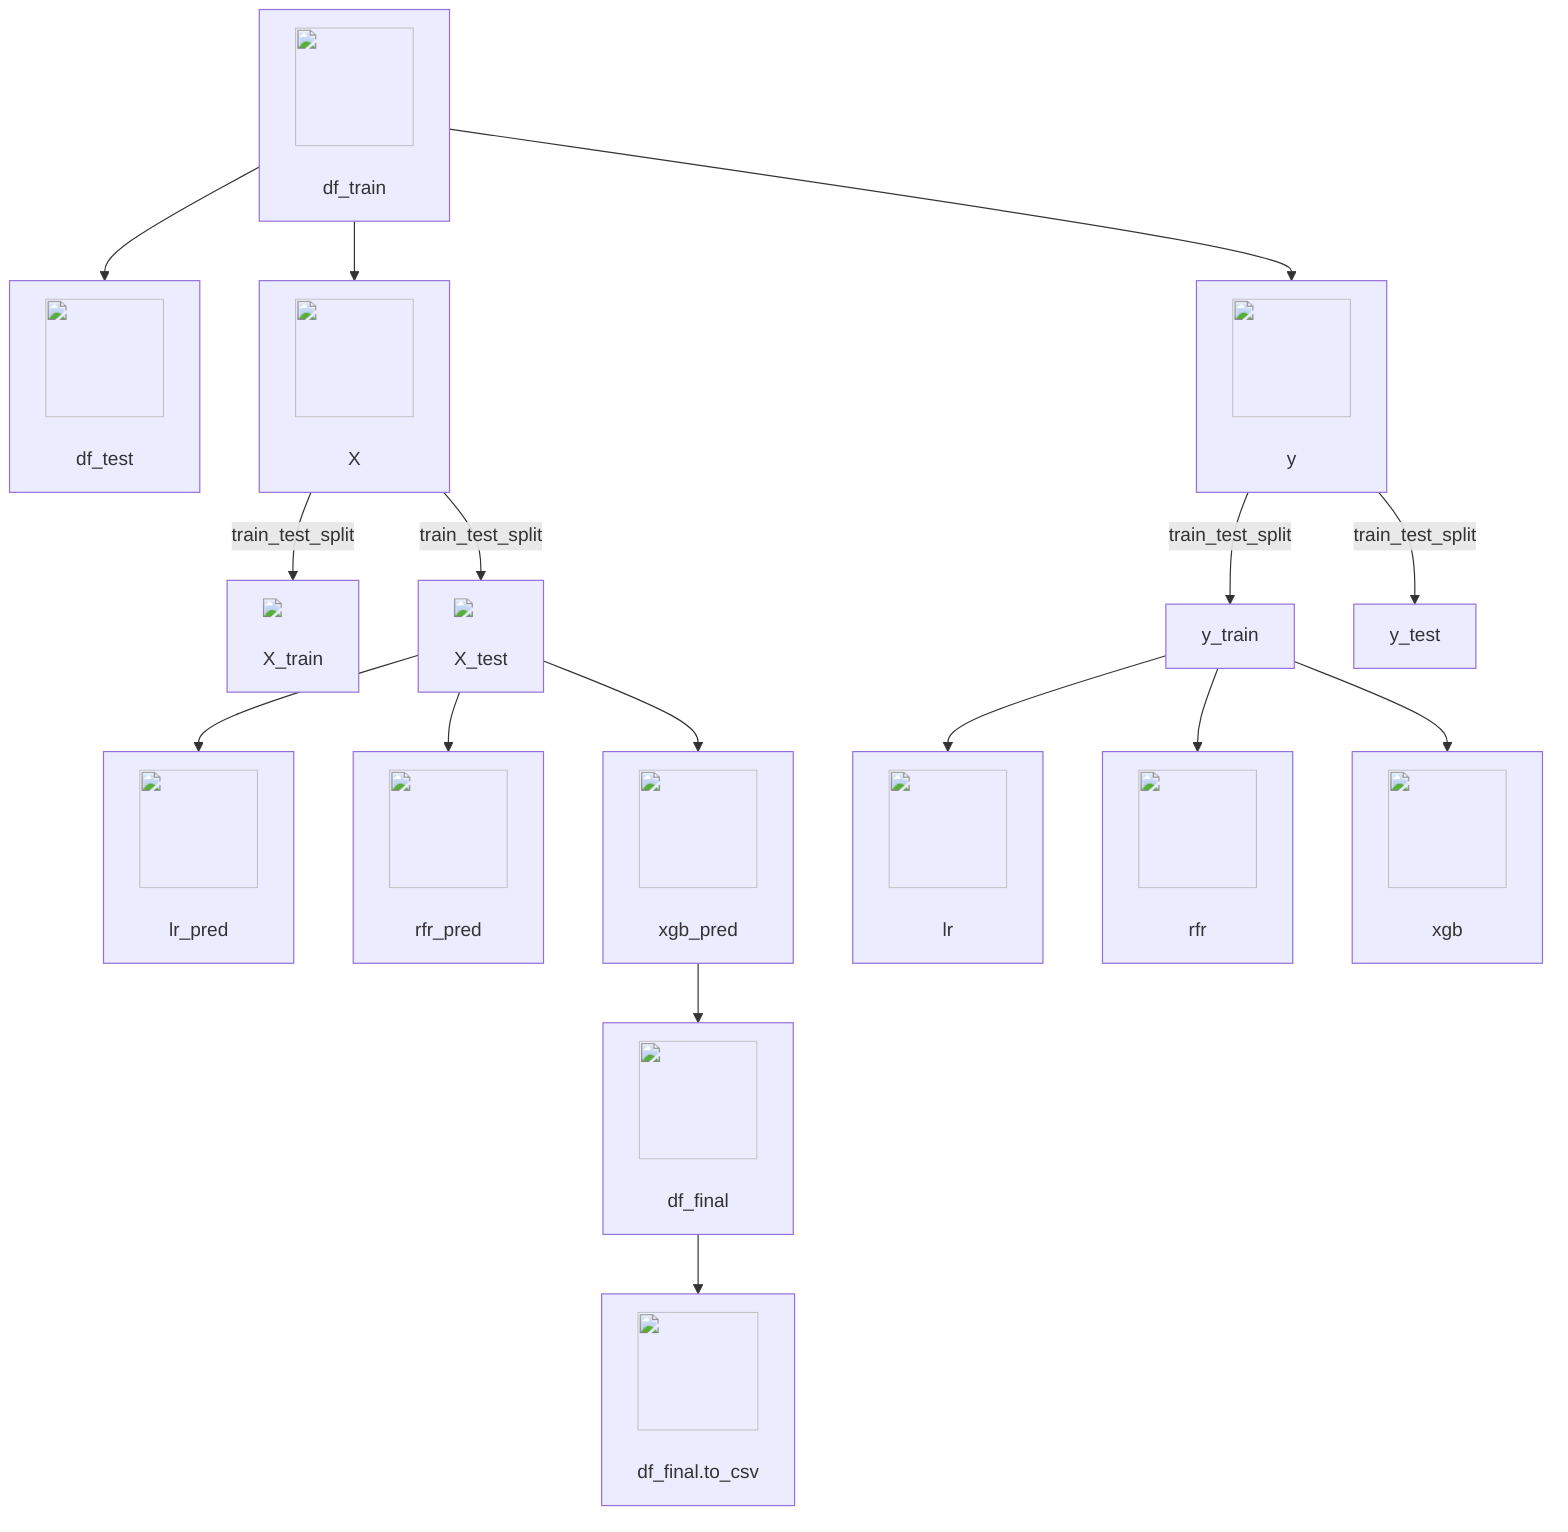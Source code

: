 graph TD;
    A["<img src='icons/file.svg' width=100 height=100/> <br/> df_train"] --> B["<img src='icons/file.svg' width=100 height=100/> <br/> df_test"];
    A --> C["<img src='icons/table.svg' width=100 height=100/> <br/> X"];
    A --> D["<img src='icons/column_split.svg' width=100 height=100/> <br/> y"];
    C -->|"train_test_split"| E["<img src='dummy_plots/train_test_split_template.svg' /> <br/> X_train"];
    C -->|"train_test_split"| F["<img src='dummy_plots/train_test_split_template.svg' /> <br/> X_test"];
    D -->|"train_test_split"| G[y_train];
    D -->|"train_test_split"| H[y_test];
    G --> I["<img src='icons/brain.svg' width=100 height=100/> <br/> lr"];
    F --> J["<img src='icons/brain.svg' width=100 height=100/> <br/> lr_pred"];
    G --> K["<img src='icons/brain.svg' width=100 height=100/> <br/> rfr"];
    F --> L["<img src='icons/brain.svg' width=100 height=100/> <br/> rfr_pred"];
    G --> M["<img src='icons/brain.svg' width=100 height=100/> <br/> xgb"];
    F --> N["<img src='icons/brain.svg' width=100 height=100/> <br/> xgb_pred"];
    N --> O["<img src='icons/file.svg' width=100 height=100/> <br/> df_final"];
    O --> P["<img src='icons/file.svg' width=100 height=100/> <br/> df_final.to_csv"];